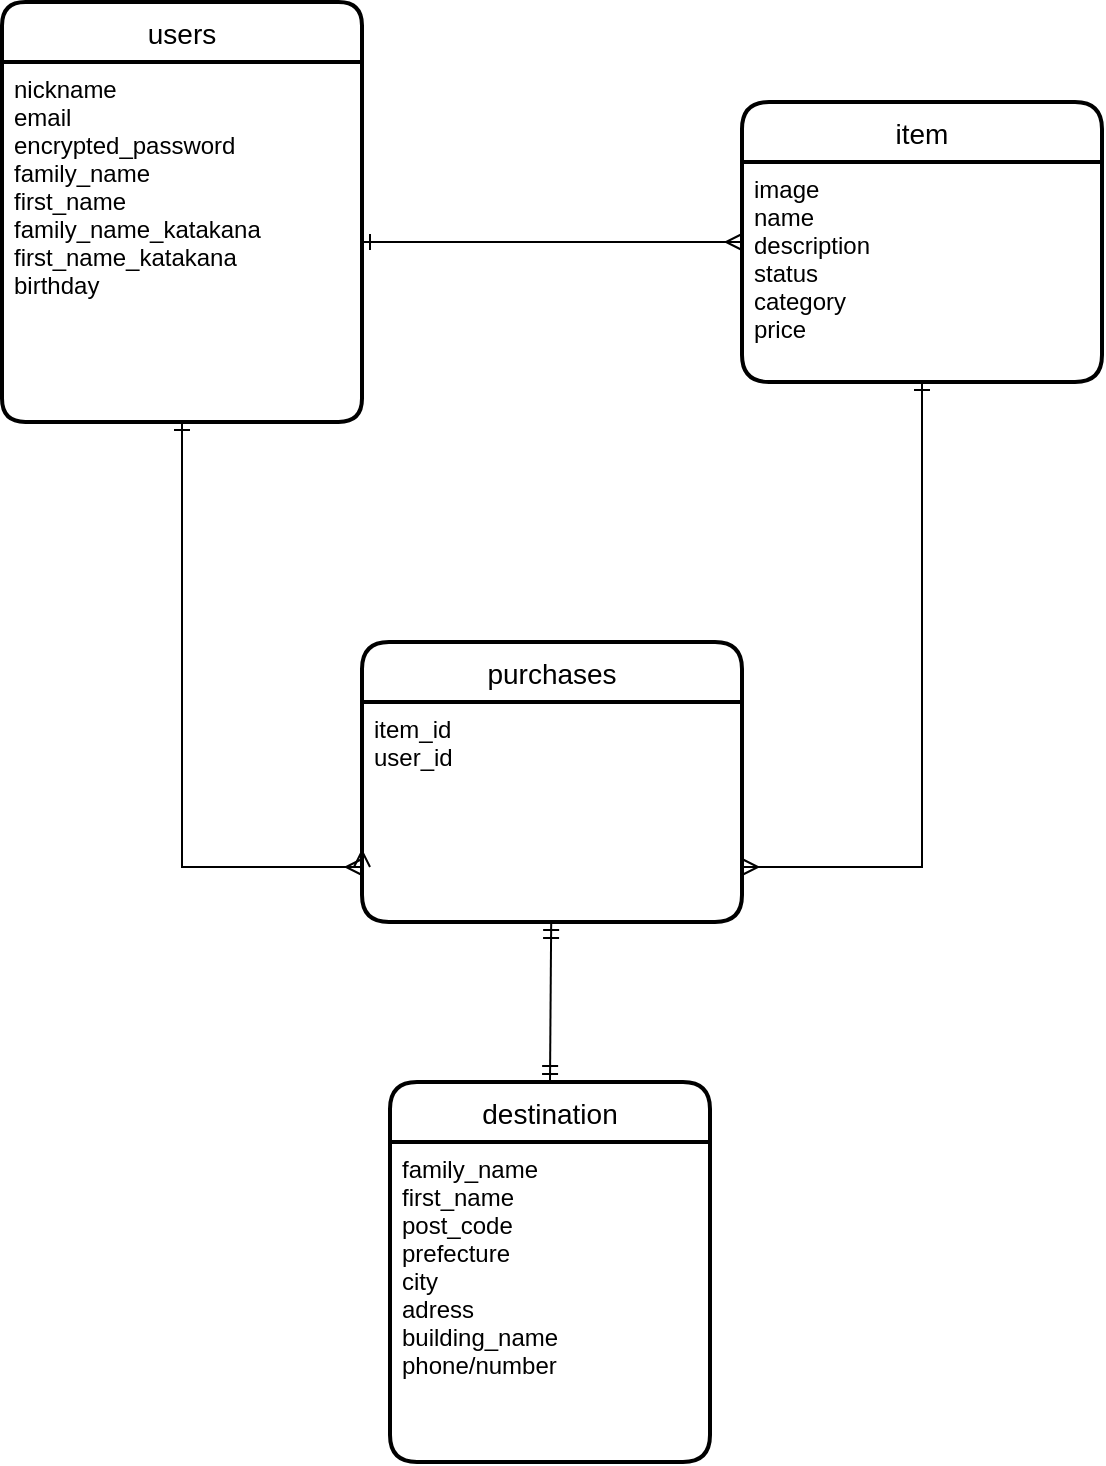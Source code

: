<mxfile>
    <diagram id="N9P3s5_1P1wQnG1e1tBa" name="ページ1">
        <mxGraphModel dx="268" dy="520" grid="1" gridSize="10" guides="1" tooltips="1" connect="1" arrows="1" fold="1" page="1" pageScale="1" pageWidth="827" pageHeight="1169" math="0" shadow="0">
            <root>
                <mxCell id="0"/>
                <mxCell id="1" parent="0"/>
                <mxCell id="2" value="users" style="swimlane;childLayout=stackLayout;horizontal=1;startSize=30;horizontalStack=0;rounded=1;fontSize=14;fontStyle=0;strokeWidth=2;resizeParent=0;resizeLast=1;shadow=0;dashed=0;align=center;arcSize=13;fontFamily=Helvetica;" vertex="1" parent="1">
                    <mxGeometry x="60" y="70" width="180" height="210" as="geometry">
                        <mxRectangle x="70" y="150" width="70" height="30" as="alternateBounds"/>
                    </mxGeometry>
                </mxCell>
                <mxCell id="17" value="nickname&#10;email&#10;encrypted_password&#10;family_name&#10;first_name&#10;family_name_katakana&#10;first_name_katakana&#10;birthday&#10;" style="align=left;strokeColor=none;fillColor=none;spacingLeft=4;fontSize=12;verticalAlign=top;resizable=0;rotatable=0;part=1;" vertex="1" parent="2">
                    <mxGeometry y="30" width="180" height="180" as="geometry"/>
                </mxCell>
                <mxCell id="4" value="item" style="swimlane;childLayout=stackLayout;horizontal=1;startSize=30;horizontalStack=0;rounded=1;fontSize=14;fontStyle=0;strokeWidth=2;resizeParent=0;resizeLast=1;shadow=0;dashed=0;align=center;" vertex="1" parent="1">
                    <mxGeometry x="430" y="120" width="180" height="140" as="geometry"/>
                </mxCell>
                <mxCell id="5" value="image&#10;name&#10;description&#10;status&#10;category&#10;price&#10;" style="align=left;strokeColor=none;fillColor=none;spacingLeft=4;fontSize=12;verticalAlign=top;resizable=0;rotatable=0;part=1;" vertex="1" parent="4">
                    <mxGeometry y="30" width="180" height="110" as="geometry"/>
                </mxCell>
                <mxCell id="7" value="purchases" style="swimlane;childLayout=stackLayout;horizontal=1;startSize=30;horizontalStack=0;rounded=1;fontSize=14;fontStyle=0;strokeWidth=2;resizeParent=0;resizeLast=1;shadow=0;dashed=0;align=center;" vertex="1" parent="1">
                    <mxGeometry x="240" y="390" width="190" height="140" as="geometry"/>
                </mxCell>
                <mxCell id="8" value="item_id&#10;user_id" style="align=left;strokeColor=none;fillColor=none;spacingLeft=4;fontSize=12;verticalAlign=top;resizable=0;rotatable=0;part=1;" vertex="1" parent="7">
                    <mxGeometry y="30" width="190" height="110" as="geometry"/>
                </mxCell>
                <mxCell id="20" value="destination" style="swimlane;childLayout=stackLayout;horizontal=1;startSize=30;horizontalStack=0;rounded=1;fontSize=14;fontStyle=0;strokeWidth=2;resizeParent=0;resizeLast=1;shadow=0;dashed=0;align=center;fontFamily=Helvetica;" vertex="1" parent="1">
                    <mxGeometry x="254" y="610" width="160" height="190" as="geometry"/>
                </mxCell>
                <mxCell id="21" value="family_name&#10;first_name&#10;post_code&#10;prefecture&#10;city&#10;adress&#10;building_name&#10;phone/number&#10;" style="align=left;strokeColor=none;fillColor=none;spacingLeft=4;fontSize=12;verticalAlign=top;resizable=0;rotatable=0;part=1;" vertex="1" parent="20">
                    <mxGeometry y="30" width="160" height="160" as="geometry"/>
                </mxCell>
                <mxCell id="24" style="edgeStyle=orthogonalEdgeStyle;rounded=0;orthogonalLoop=1;jettySize=auto;html=1;entryX=0;entryY=0.75;entryDx=0;entryDy=0;fontFamily=Helvetica;endArrow=ERmany;endFill=0;" edge="1" parent="1" target="8">
                    <mxGeometry relative="1" as="geometry">
                        <mxPoint x="240" y="493" as="sourcePoint"/>
                    </mxGeometry>
                </mxCell>
                <mxCell id="25" style="edgeStyle=orthogonalEdgeStyle;rounded=0;orthogonalLoop=1;jettySize=auto;html=1;exitX=0.5;exitY=1;exitDx=0;exitDy=0;entryX=0;entryY=0.75;entryDx=0;entryDy=0;fontFamily=Helvetica;endArrow=ERmany;endFill=0;startArrow=ERone;startFill=0;" edge="1" parent="1" source="17" target="8">
                    <mxGeometry relative="1" as="geometry"/>
                </mxCell>
                <mxCell id="29" style="edgeStyle=orthogonalEdgeStyle;rounded=0;orthogonalLoop=1;jettySize=auto;html=1;entryX=0;entryY=0.5;entryDx=0;entryDy=0;fontFamily=Helvetica;endArrow=ERmany;endFill=0;startArrow=ERone;startFill=0;" edge="1" parent="1" source="17" target="4">
                    <mxGeometry relative="1" as="geometry"/>
                </mxCell>
                <mxCell id="30" style="edgeStyle=orthogonalEdgeStyle;rounded=0;orthogonalLoop=1;jettySize=auto;html=1;entryX=1;entryY=0.75;entryDx=0;entryDy=0;fontFamily=Helvetica;startArrow=ERone;startFill=0;endArrow=ERmany;endFill=0;" edge="1" parent="1" source="5" target="8">
                    <mxGeometry relative="1" as="geometry"/>
                </mxCell>
                <mxCell id="33" style="rounded=0;orthogonalLoop=1;jettySize=auto;html=1;entryX=0.5;entryY=0;entryDx=0;entryDy=0;fontFamily=Helvetica;startArrow=ERmandOne;startFill=0;endArrow=ERmandOne;endFill=0;" edge="1" parent="1" source="8" target="20">
                    <mxGeometry relative="1" as="geometry"/>
                </mxCell>
            </root>
        </mxGraphModel>
    </diagram>
</mxfile>